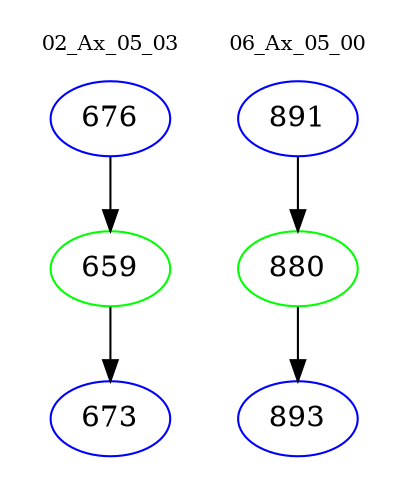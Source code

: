 digraph{
subgraph cluster_0 {
color = white
label = "02_Ax_05_03";
fontsize=10;
T0_676 [label="676", color="blue"]
T0_676 -> T0_659 [color="black"]
T0_659 [label="659", color="green"]
T0_659 -> T0_673 [color="black"]
T0_673 [label="673", color="blue"]
}
subgraph cluster_1 {
color = white
label = "06_Ax_05_00";
fontsize=10;
T1_891 [label="891", color="blue"]
T1_891 -> T1_880 [color="black"]
T1_880 [label="880", color="green"]
T1_880 -> T1_893 [color="black"]
T1_893 [label="893", color="blue"]
}
}

